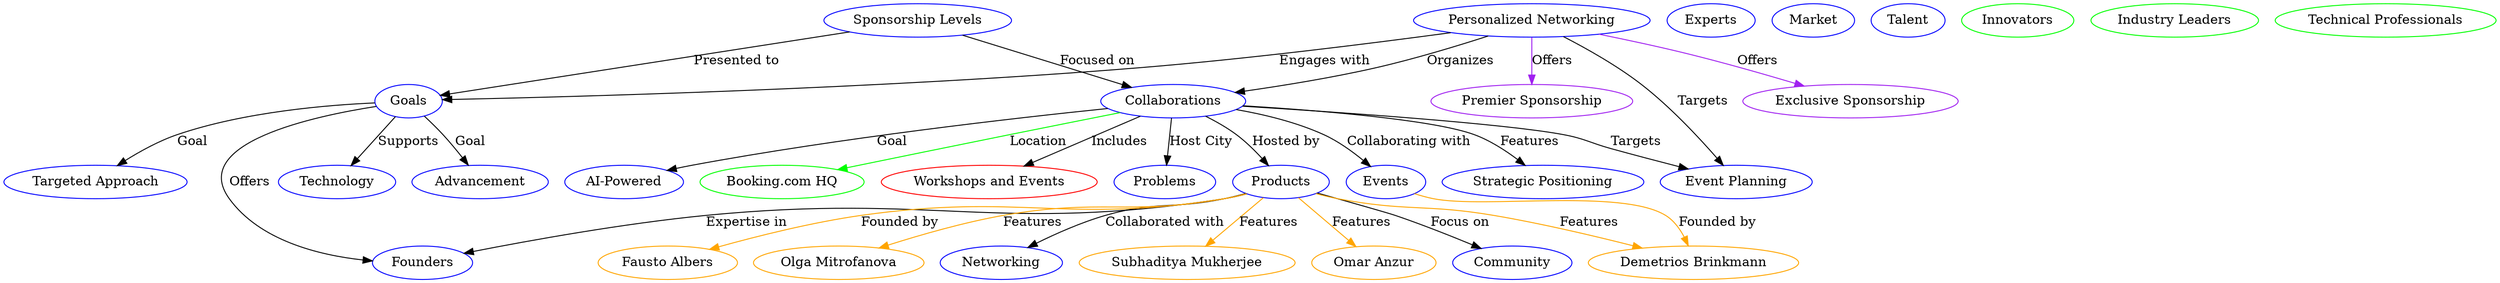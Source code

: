 // Knowledge Graph
digraph {
	1 [label="AI Innovators Summit" color=red]
	2 [label=DataStax color=red]
	3 [label=Amsterdam color=red]
	4 [label="WonderWhy AI" color=red]
	5 [label="MLOps Community" color=red]
	6 [label="AI Builders Club" color=red]
	7 [label=GenAI color=red]
	8 [label="Vector Database" color=red]
	9 [label="Open Source Technologies" color=red]
	10 [label=LangChain color=red]
	11 [label="Vector Search Technology" color=red]
	12 [label="Empowering Developers" color=red]
	13 [label="Expanding Market Reach" color=red]
	14 [label="Fostering Talent and Innovation" color=red]
	15 [label="Personal AI Agents" color=red]
	16 [label="Step into Liquid BV" color=red]
	17 [label="Strategic Engagement" color=red]
	18 [label="Attendee Types" color=green]
	19 [label="Sponsorship Proposal" color=red]
	20 [label="Fausto Albers" color=orange]
	21 [label="Olga Mitrofanova" color=orange]
	22 [label="Demetrios Brinkmann" color=orange]
	23 [label="Subhaditya Mukherjee" color=orange]
	24 [label="Omar Anzur" color=orange]
	25 [label="Booking.com HQ" color=green]
	26 [label="Workshops and Events" color=red]
	27 [label=Innovators color=green]
	28 [label="Industry Leaders" color=green]
	29 [label="Technical Professionals" color=green]
	30 [label="Premier Sponsorship" color=purple]
	31 [label="Exclusive Sponsorship" color=purple]
	1 [label=Collaborations color=blue]
	2 [label=Goals color=blue]
	3 [label=Problems color=blue]
	4 [label=Products color=blue]
	5 [label=Events color=blue]
	6 [label=Networking color=blue]
	7 [label=Community color=blue]
	8 [label=Founders color=blue]
	9 [label=Experts color=blue]
	10 [label=Technology color=blue]
	11 [label=Market color=blue]
	12 [label=Talent color=blue]
	13 [label=Advancement color=blue]
	14 [label="Targeted Approach" color=blue]
	15 [label="Strategic Positioning" color=blue]
	16 [label="Personalized Networking" color=blue]
	17 [label="AI-Powered" color=blue]
	18 [label="Event Planning" color=blue]
	19 [label="Sponsorship Levels" color=blue]
	1 -> 3 [label="Host City" color=black]
	1 -> 4 [label="Hosted by" color=black]
	1 -> 5 [label="Collaborating with" color=black]
	1 -> 17 [label=Goal color=black]
	1 -> 15 [label=Features color=black]
	4 -> 8 [label="Expertise in" color=black]
	4 -> 7 [label="Focus on" color=black]
	4 -> 6 [label="Collaborated with" color=black]
	2 -> 8 [label=Offers color=black]
	2 -> 10 [label=Supports color=black]
	2 -> 13 [label=Goal color=black]
	2 -> 14 [label=Goal color=black]
	19 -> 1 [label="Focused on" color=black]
	19 -> 2 [label="Presented to" color=black]
	4 -> 20 [label="Founded by" color=orange]
	4 -> 21 [label=Features color=orange]
	4 -> 22 [label=Features color=orange]
	4 -> 23 [label=Features color=orange]
	4 -> 24 [label=Features color=orange]
	5 -> 22 [label="Founded by" color=orange]
	1 -> 18 [label=Targets color=black]
	1 -> 26 [label=Includes color=black]
	16 -> 1 [label=Organizes color=black]
	16 -> 2 [label="Engages with" color=black]
	16 -> 30 [label=Offers color=purple]
	16 -> 31 [label=Offers color=purple]
	1 -> 25 [label=Location color=green]
	16 -> 18 [label=Targets color=black]
}
